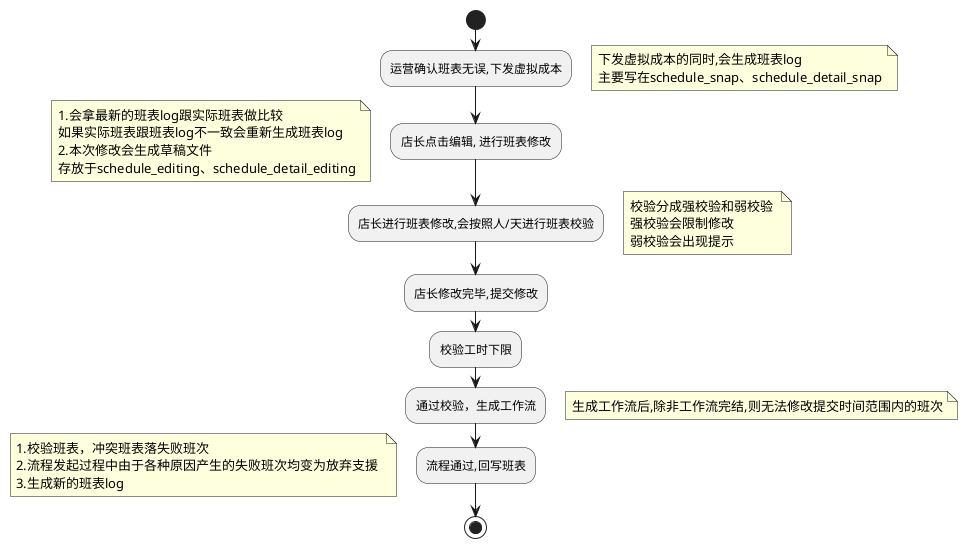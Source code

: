 #条件语句


@startuml

start

:运营确认班表无误,下发虚拟成本;
floating note right: 下发虚拟成本的同时,会生成班表log \n主要写在schedule_snap、schedule_detail_snap

:店长点击编辑, 进行班表修改;
floating note left: 1.会拿最新的班表log跟实际班表做比较 \n如果实际班表跟班表log不一致会重新生成班表log \n2.本次修改会生成草稿文件 \n存放于schedule_editing、schedule_detail_editing

:店长进行班表修改,会按照人/天进行班表校验;
floating note right: 校验分成强校验和弱校验 \n强校验会限制修改 \n弱校验会出现提示

:店长修改完毕,提交修改;

:校验工时下限;

:通过校验，生成工作流;
floating note right: 生成工作流后,除非工作流完结,则无法修改提交时间范围内的班次


:流程通过,回写班表;
floating note left: 1.校验班表，冲突班表落失败班次 \n2.流程发起过程中由于各种原因产生的失败班次均变为放弃支援 \n3.生成新的班表log

stop

@enduml